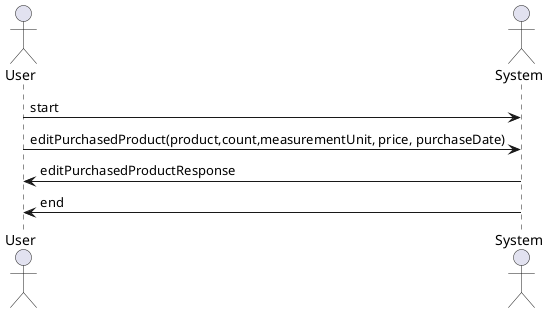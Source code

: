 @startuml edit_purchased_product

skinparam backgroundColor #FFFFFF


actor User
actor System


User -> System: start
User -> System: editPurchasedProduct(product,count,measurementUnit, price, purchaseDate)
System -> User: editPurchasedProductResponse
System -> User: end
@enduml
